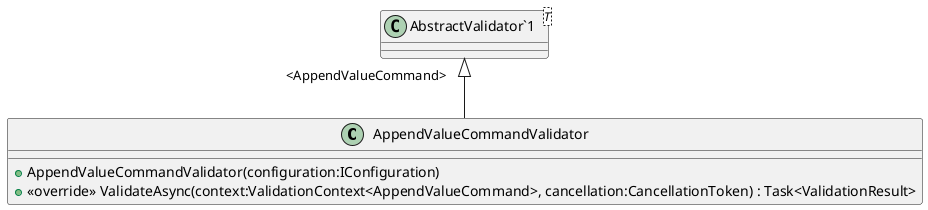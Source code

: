@startuml
class AppendValueCommandValidator {
    + AppendValueCommandValidator(configuration:IConfiguration)
    + <<override>> ValidateAsync(context:ValidationContext<AppendValueCommand>, cancellation:CancellationToken) : Task<ValidationResult>
}
class "AbstractValidator`1"<T> {
}
"AbstractValidator`1" "<AppendValueCommand>" <|-- AppendValueCommandValidator
@enduml
